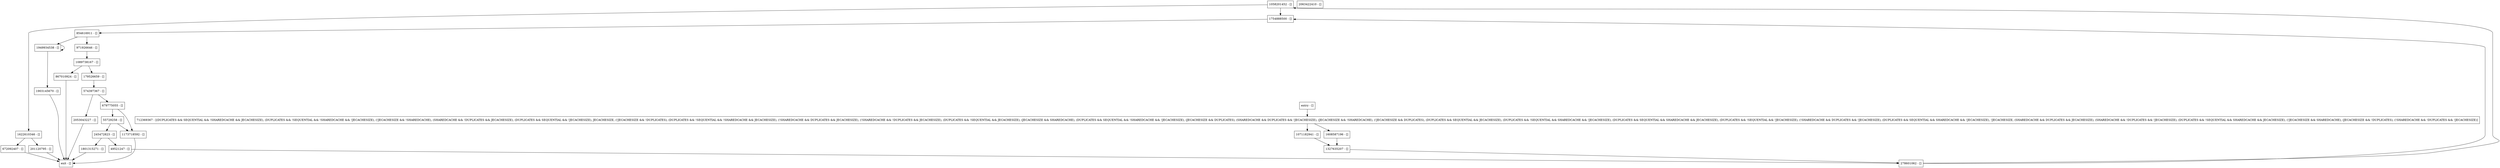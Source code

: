 digraph notifyVictim {
node [shape=record];
2053043227 [label="2053043227 - []"];
2063422410 [label="2063422410 - []"];
574397367 [label="574397367 - []"];
712369367 [label="712369367 - [(DUPLICATES && SEQUENTIAL && !SHAREDCACHE && JECACHESIZE), (DUPLICATES && !SEQUENTIAL && !SHAREDCACHE && !JECACHESIZE), (!JECACHESIZE && !SHAREDCACHE), (SHAREDCACHE && !DUPLICATES && JECACHESIZE), (DUPLICATES && SEQUENTIAL && !JECACHESIZE), JECACHESIZE, (!JECACHESIZE && !DUPLICATES), (DUPLICATES && !SEQUENTIAL && !SHAREDCACHE && JECACHESIZE), (!SHAREDCACHE && DUPLICATES && JECACHESIZE), (!SHAREDCACHE && !DUPLICATES && JECACHESIZE), (DUPLICATES && !SEQUENTIAL && JECACHESIZE), (JECACHESIZE && SHAREDCACHE), (DUPLICATES && SEQUENTIAL && !SHAREDCACHE && !JECACHESIZE), (JECACHESIZE && DUPLICATES), (SHAREDCACHE && DUPLICATES && !JECACHESIZE), (JECACHESIZE && !SHAREDCACHE), (!JECACHESIZE && DUPLICATES), (DUPLICATES && SEQUENTIAL && JECACHESIZE), (DUPLICATES && !SEQUENTIAL && SHAREDCACHE && !JECACHESIZE), (DUPLICATES && SEQUENTIAL && SHAREDCACHE && JECACHESIZE), (DUPLICATES && !SEQUENTIAL && !JECACHESIZE), (!SHAREDCACHE && DUPLICATES && !JECACHESIZE), (DUPLICATES && SEQUENTIAL && SHAREDCACHE && !JECACHESIZE), !JECACHESIZE, (SHAREDCACHE && DUPLICATES && JECACHESIZE), (SHAREDCACHE && !DUPLICATES && !JECACHESIZE), (DUPLICATES && !SEQUENTIAL && SHAREDCACHE && JECACHESIZE), (!JECACHESIZE && SHAREDCACHE), (JECACHESIZE && !DUPLICATES), (!SHAREDCACHE && !DUPLICATES && !JECACHESIZE)]"];
672092407 [label="672092407 - []"];
55729258 [label="55729258 - []"];
49521247 [label="49521247 - []"];
179526659 [label="179526659 - []"];
278601062 [label="278601062 - []"];
1949934538 [label="1949934538 - []"];
1089738167 [label="1089738167 - []"];
1801315271 [label="1801315271 - []"];
1754888500 [label="1754888500 - []"];
1173718592 [label="1173718592 - []"];
971926646 [label="971926646 - []"];
245472823 [label="245472823 - []"];
867010924 [label="867010924 - []"];
1327635207 [label="1327635207 - []"];
201120795 [label="201120795 - []"];
1058201452 [label="1058201452 - []"];
entry [label="entry - []"];
exit [label="exit - []"];
1608587196 [label="1608587196 - []"];
854616911 [label="854616911 - []"];
1622610346 [label="1622610346 - []"];
1071182941 [label="1071182941 - []"];
1903145670 [label="1903145670 - []"];
679775055 [label="679775055 - []"];
entry;
exit;
2053043227 -> exit;
574397367 -> 2053043227;
574397367 -> 679775055;
712369367 -> 1608587196;
712369367 -> 1071182941;
672092407 -> exit;
55729258 -> 1173718592;
55729258 -> 245472823;
49521247 -> 278601062;
179526659 -> 574397367;
278601062 -> 1754888500;
278601062 -> 1058201452;
1949934538 -> 1949934538;
1949934538 -> 1903145670;
1089738167 -> 179526659;
1089738167 -> 867010924;
1801315271 -> exit;
1754888500 -> 854616911;
1173718592 -> exit;
971926646 -> 1089738167;
245472823 -> 49521247;
245472823 -> 1801315271;
867010924 -> exit;
1327635207 -> 278601062;
201120795 -> exit;
1058201452 -> 1754888500;
1058201452 -> 1622610346;
entry -> 712369367;
1608587196 -> 1327635207;
854616911 -> 971926646;
854616911 -> 1949934538;
1622610346 -> 672092407;
1622610346 -> 201120795;
1071182941 -> 1327635207;
1903145670 -> exit;
679775055 -> 1173718592;
679775055 -> 55729258;
}
